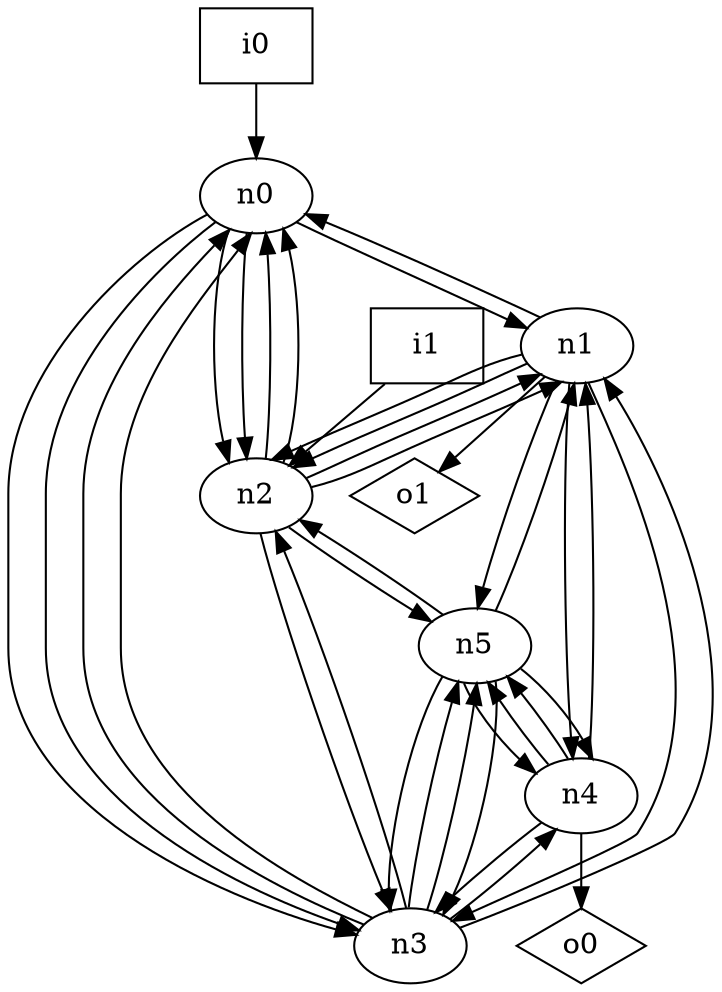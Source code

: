 digraph G {
n0 [label="n0"];
n1 [label="n1"];
n2 [label="n2"];
n3 [label="n3"];
n4 [label="n4"];
n5 [label="n5"];
n6 [label="i0",shape="box"];
n7 [label="i1",shape="box"];
n8 [label="o0",shape="diamond"];
n9 [label="o1",shape="diamond"];
n0 -> n1
n0 -> n2
n0 -> n2
n0 -> n3
n0 -> n3
n1 -> n0
n1 -> n2
n1 -> n2
n1 -> n3
n1 -> n4
n1 -> n5
n1 -> n9
n2 -> n0
n2 -> n0
n2 -> n1
n2 -> n1
n2 -> n3
n2 -> n5
n3 -> n0
n3 -> n0
n3 -> n1
n3 -> n2
n3 -> n4
n3 -> n5
n3 -> n5
n4 -> n1
n4 -> n3
n4 -> n5
n4 -> n5
n4 -> n8
n5 -> n1
n5 -> n2
n5 -> n3
n5 -> n3
n5 -> n4
n5 -> n4
n6 -> n0
n7 -> n2
}